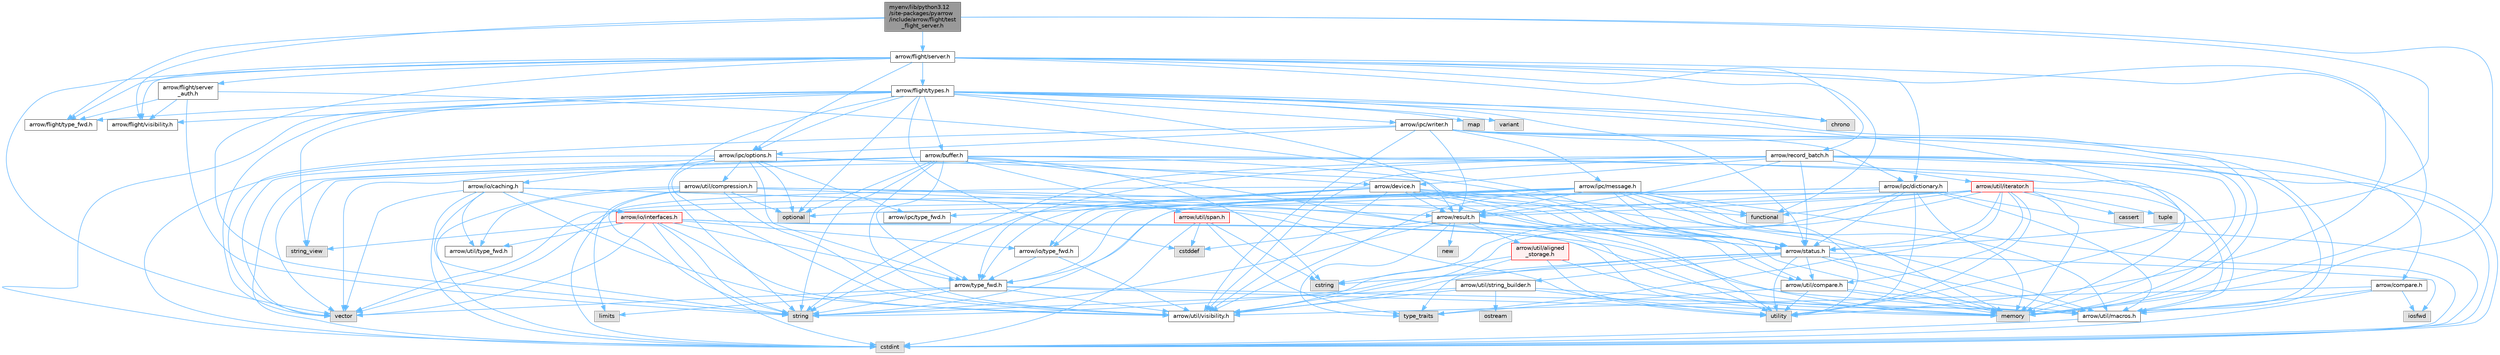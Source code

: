 digraph "myenv/lib/python3.12/site-packages/pyarrow/include/arrow/flight/test_flight_server.h"
{
 // LATEX_PDF_SIZE
  bgcolor="transparent";
  edge [fontname=Helvetica,fontsize=10,labelfontname=Helvetica,labelfontsize=10];
  node [fontname=Helvetica,fontsize=10,shape=box,height=0.2,width=0.4];
  Node1 [id="Node000001",label="myenv/lib/python3.12\l/site-packages/pyarrow\l/include/arrow/flight/test\l_flight_server.h",height=0.2,width=0.4,color="gray40", fillcolor="grey60", style="filled", fontcolor="black",tooltip=" "];
  Node1 -> Node2 [id="edge1_Node000001_Node000002",color="steelblue1",style="solid",tooltip=" "];
  Node2 [id="Node000002",label="memory",height=0.2,width=0.4,color="grey60", fillcolor="#E0E0E0", style="filled",tooltip=" "];
  Node1 -> Node3 [id="edge2_Node000001_Node000003",color="steelblue1",style="solid",tooltip=" "];
  Node3 [id="Node000003",label="arrow/flight/server.h",height=0.2,width=0.4,color="grey40", fillcolor="white", style="filled",URL="$server_8h.html",tooltip=" "];
  Node3 -> Node4 [id="edge3_Node000003_Node000004",color="steelblue1",style="solid",tooltip=" "];
  Node4 [id="Node000004",label="chrono",height=0.2,width=0.4,color="grey60", fillcolor="#E0E0E0", style="filled",tooltip=" "];
  Node3 -> Node5 [id="edge4_Node000003_Node000005",color="steelblue1",style="solid",tooltip=" "];
  Node5 [id="Node000005",label="functional",height=0.2,width=0.4,color="grey60", fillcolor="#E0E0E0", style="filled",tooltip=" "];
  Node3 -> Node2 [id="edge5_Node000003_Node000002",color="steelblue1",style="solid",tooltip=" "];
  Node3 -> Node6 [id="edge6_Node000003_Node000006",color="steelblue1",style="solid",tooltip=" "];
  Node6 [id="Node000006",label="string",height=0.2,width=0.4,color="grey60", fillcolor="#E0E0E0", style="filled",tooltip=" "];
  Node3 -> Node7 [id="edge7_Node000003_Node000007",color="steelblue1",style="solid",tooltip=" "];
  Node7 [id="Node000007",label="utility",height=0.2,width=0.4,color="grey60", fillcolor="#E0E0E0", style="filled",tooltip=" "];
  Node3 -> Node8 [id="edge8_Node000003_Node000008",color="steelblue1",style="solid",tooltip=" "];
  Node8 [id="Node000008",label="vector",height=0.2,width=0.4,color="grey60", fillcolor="#E0E0E0", style="filled",tooltip=" "];
  Node3 -> Node9 [id="edge9_Node000003_Node000009",color="steelblue1",style="solid",tooltip=" "];
  Node9 [id="Node000009",label="arrow/flight/server\l_auth.h",height=0.2,width=0.4,color="grey40", fillcolor="white", style="filled",URL="$server__auth_8h.html",tooltip=" "];
  Node9 -> Node6 [id="edge10_Node000009_Node000006",color="steelblue1",style="solid",tooltip=" "];
  Node9 -> Node10 [id="edge11_Node000009_Node000010",color="steelblue1",style="solid",tooltip=" "];
  Node10 [id="Node000010",label="arrow/flight/type_fwd.h",height=0.2,width=0.4,color="grey40", fillcolor="white", style="filled",URL="$arrow_2flight_2type__fwd_8h.html",tooltip=" "];
  Node9 -> Node11 [id="edge12_Node000009_Node000011",color="steelblue1",style="solid",tooltip=" "];
  Node11 [id="Node000011",label="arrow/flight/visibility.h",height=0.2,width=0.4,color="grey40", fillcolor="white", style="filled",URL="$include_2arrow_2flight_2visibility_8h.html",tooltip=" "];
  Node9 -> Node12 [id="edge13_Node000009_Node000012",color="steelblue1",style="solid",tooltip=" "];
  Node12 [id="Node000012",label="arrow/status.h",height=0.2,width=0.4,color="grey40", fillcolor="white", style="filled",URL="$status_8h.html",tooltip=" "];
  Node12 -> Node13 [id="edge14_Node000012_Node000013",color="steelblue1",style="solid",tooltip=" "];
  Node13 [id="Node000013",label="cstring",height=0.2,width=0.4,color="grey60", fillcolor="#E0E0E0", style="filled",tooltip=" "];
  Node12 -> Node14 [id="edge15_Node000012_Node000014",color="steelblue1",style="solid",tooltip=" "];
  Node14 [id="Node000014",label="iosfwd",height=0.2,width=0.4,color="grey60", fillcolor="#E0E0E0", style="filled",tooltip=" "];
  Node12 -> Node2 [id="edge16_Node000012_Node000002",color="steelblue1",style="solid",tooltip=" "];
  Node12 -> Node6 [id="edge17_Node000012_Node000006",color="steelblue1",style="solid",tooltip=" "];
  Node12 -> Node7 [id="edge18_Node000012_Node000007",color="steelblue1",style="solid",tooltip=" "];
  Node12 -> Node15 [id="edge19_Node000012_Node000015",color="steelblue1",style="solid",tooltip=" "];
  Node15 [id="Node000015",label="arrow/util/compare.h",height=0.2,width=0.4,color="grey40", fillcolor="white", style="filled",URL="$util_2compare_8h.html",tooltip=" "];
  Node15 -> Node2 [id="edge20_Node000015_Node000002",color="steelblue1",style="solid",tooltip=" "];
  Node15 -> Node16 [id="edge21_Node000015_Node000016",color="steelblue1",style="solid",tooltip=" "];
  Node16 [id="Node000016",label="type_traits",height=0.2,width=0.4,color="grey60", fillcolor="#E0E0E0", style="filled",tooltip=" "];
  Node15 -> Node7 [id="edge22_Node000015_Node000007",color="steelblue1",style="solid",tooltip=" "];
  Node15 -> Node17 [id="edge23_Node000015_Node000017",color="steelblue1",style="solid",tooltip=" "];
  Node17 [id="Node000017",label="arrow/util/macros.h",height=0.2,width=0.4,color="grey40", fillcolor="white", style="filled",URL="$macros_8h.html",tooltip=" "];
  Node17 -> Node18 [id="edge24_Node000017_Node000018",color="steelblue1",style="solid",tooltip=" "];
  Node18 [id="Node000018",label="cstdint",height=0.2,width=0.4,color="grey60", fillcolor="#E0E0E0", style="filled",tooltip=" "];
  Node12 -> Node17 [id="edge25_Node000012_Node000017",color="steelblue1",style="solid",tooltip=" "];
  Node12 -> Node19 [id="edge26_Node000012_Node000019",color="steelblue1",style="solid",tooltip=" "];
  Node19 [id="Node000019",label="arrow/util/string_builder.h",height=0.2,width=0.4,color="grey40", fillcolor="white", style="filled",URL="$string__builder_8h.html",tooltip=" "];
  Node19 -> Node2 [id="edge27_Node000019_Node000002",color="steelblue1",style="solid",tooltip=" "];
  Node19 -> Node20 [id="edge28_Node000019_Node000020",color="steelblue1",style="solid",tooltip=" "];
  Node20 [id="Node000020",label="ostream",height=0.2,width=0.4,color="grey60", fillcolor="#E0E0E0", style="filled",tooltip=" "];
  Node19 -> Node6 [id="edge29_Node000019_Node000006",color="steelblue1",style="solid",tooltip=" "];
  Node19 -> Node7 [id="edge30_Node000019_Node000007",color="steelblue1",style="solid",tooltip=" "];
  Node19 -> Node21 [id="edge31_Node000019_Node000021",color="steelblue1",style="solid",tooltip=" "];
  Node21 [id="Node000021",label="arrow/util/visibility.h",height=0.2,width=0.4,color="grey40", fillcolor="white", style="filled",URL="$include_2arrow_2util_2visibility_8h.html",tooltip=" "];
  Node12 -> Node21 [id="edge32_Node000012_Node000021",color="steelblue1",style="solid",tooltip=" "];
  Node3 -> Node10 [id="edge33_Node000003_Node000010",color="steelblue1",style="solid",tooltip=" "];
  Node3 -> Node22 [id="edge34_Node000003_Node000022",color="steelblue1",style="solid",tooltip=" "];
  Node22 [id="Node000022",label="arrow/flight/types.h",height=0.2,width=0.4,color="grey40", fillcolor="white", style="filled",URL="$arrow_2flight_2types_8h.html",tooltip=" "];
  Node22 -> Node4 [id="edge35_Node000022_Node000004",color="steelblue1",style="solid",tooltip=" "];
  Node22 -> Node23 [id="edge36_Node000022_Node000023",color="steelblue1",style="solid",tooltip=" "];
  Node23 [id="Node000023",label="cstddef",height=0.2,width=0.4,color="grey60", fillcolor="#E0E0E0", style="filled",tooltip=" "];
  Node22 -> Node18 [id="edge37_Node000022_Node000018",color="steelblue1",style="solid",tooltip=" "];
  Node22 -> Node24 [id="edge38_Node000022_Node000024",color="steelblue1",style="solid",tooltip=" "];
  Node24 [id="Node000024",label="map",height=0.2,width=0.4,color="grey60", fillcolor="#E0E0E0", style="filled",tooltip=" "];
  Node22 -> Node2 [id="edge39_Node000022_Node000002",color="steelblue1",style="solid",tooltip=" "];
  Node22 -> Node25 [id="edge40_Node000022_Node000025",color="steelblue1",style="solid",tooltip=" "];
  Node25 [id="Node000025",label="optional",height=0.2,width=0.4,color="grey60", fillcolor="#E0E0E0", style="filled",tooltip=" "];
  Node22 -> Node6 [id="edge41_Node000022_Node000006",color="steelblue1",style="solid",tooltip=" "];
  Node22 -> Node26 [id="edge42_Node000022_Node000026",color="steelblue1",style="solid",tooltip=" "];
  Node26 [id="Node000026",label="string_view",height=0.2,width=0.4,color="grey60", fillcolor="#E0E0E0", style="filled",tooltip=" "];
  Node22 -> Node7 [id="edge43_Node000022_Node000007",color="steelblue1",style="solid",tooltip=" "];
  Node22 -> Node27 [id="edge44_Node000022_Node000027",color="steelblue1",style="solid",tooltip=" "];
  Node27 [id="Node000027",label="variant",height=0.2,width=0.4,color="grey60", fillcolor="#E0E0E0", style="filled",tooltip=" "];
  Node22 -> Node8 [id="edge45_Node000022_Node000008",color="steelblue1",style="solid",tooltip=" "];
  Node22 -> Node28 [id="edge46_Node000022_Node000028",color="steelblue1",style="solid",tooltip=" "];
  Node28 [id="Node000028",label="arrow/buffer.h",height=0.2,width=0.4,color="grey40", fillcolor="white", style="filled",URL="$buffer_8h.html",tooltip=" "];
  Node28 -> Node18 [id="edge47_Node000028_Node000018",color="steelblue1",style="solid",tooltip=" "];
  Node28 -> Node13 [id="edge48_Node000028_Node000013",color="steelblue1",style="solid",tooltip=" "];
  Node28 -> Node2 [id="edge49_Node000028_Node000002",color="steelblue1",style="solid",tooltip=" "];
  Node28 -> Node25 [id="edge50_Node000028_Node000025",color="steelblue1",style="solid",tooltip=" "];
  Node28 -> Node6 [id="edge51_Node000028_Node000006",color="steelblue1",style="solid",tooltip=" "];
  Node28 -> Node26 [id="edge52_Node000028_Node000026",color="steelblue1",style="solid",tooltip=" "];
  Node28 -> Node7 [id="edge53_Node000028_Node000007",color="steelblue1",style="solid",tooltip=" "];
  Node28 -> Node8 [id="edge54_Node000028_Node000008",color="steelblue1",style="solid",tooltip=" "];
  Node28 -> Node29 [id="edge55_Node000028_Node000029",color="steelblue1",style="solid",tooltip=" "];
  Node29 [id="Node000029",label="arrow/device.h",height=0.2,width=0.4,color="grey40", fillcolor="white", style="filled",URL="$device_8h.html",tooltip=" "];
  Node29 -> Node18 [id="edge56_Node000029_Node000018",color="steelblue1",style="solid",tooltip=" "];
  Node29 -> Node5 [id="edge57_Node000029_Node000005",color="steelblue1",style="solid",tooltip=" "];
  Node29 -> Node2 [id="edge58_Node000029_Node000002",color="steelblue1",style="solid",tooltip=" "];
  Node29 -> Node6 [id="edge59_Node000029_Node000006",color="steelblue1",style="solid",tooltip=" "];
  Node29 -> Node30 [id="edge60_Node000029_Node000030",color="steelblue1",style="solid",tooltip=" "];
  Node30 [id="Node000030",label="arrow/io/type_fwd.h",height=0.2,width=0.4,color="grey40", fillcolor="white", style="filled",URL="$arrow_2io_2type__fwd_8h.html",tooltip=" "];
  Node30 -> Node31 [id="edge61_Node000030_Node000031",color="steelblue1",style="solid",tooltip=" "];
  Node31 [id="Node000031",label="arrow/type_fwd.h",height=0.2,width=0.4,color="grey40", fillcolor="white", style="filled",URL="$arrow_2type__fwd_8h.html",tooltip=" "];
  Node31 -> Node32 [id="edge62_Node000031_Node000032",color="steelblue1",style="solid",tooltip=" "];
  Node32 [id="Node000032",label="limits",height=0.2,width=0.4,color="grey60", fillcolor="#E0E0E0", style="filled",tooltip=" "];
  Node31 -> Node2 [id="edge63_Node000031_Node000002",color="steelblue1",style="solid",tooltip=" "];
  Node31 -> Node6 [id="edge64_Node000031_Node000006",color="steelblue1",style="solid",tooltip=" "];
  Node31 -> Node8 [id="edge65_Node000031_Node000008",color="steelblue1",style="solid",tooltip=" "];
  Node31 -> Node17 [id="edge66_Node000031_Node000017",color="steelblue1",style="solid",tooltip=" "];
  Node31 -> Node21 [id="edge67_Node000031_Node000021",color="steelblue1",style="solid",tooltip=" "];
  Node30 -> Node21 [id="edge68_Node000030_Node000021",color="steelblue1",style="solid",tooltip=" "];
  Node29 -> Node33 [id="edge69_Node000029_Node000033",color="steelblue1",style="solid",tooltip=" "];
  Node33 [id="Node000033",label="arrow/result.h",height=0.2,width=0.4,color="grey40", fillcolor="white", style="filled",URL="$result_8h.html",tooltip=" "];
  Node33 -> Node23 [id="edge70_Node000033_Node000023",color="steelblue1",style="solid",tooltip=" "];
  Node33 -> Node34 [id="edge71_Node000033_Node000034",color="steelblue1",style="solid",tooltip=" "];
  Node34 [id="Node000034",label="new",height=0.2,width=0.4,color="grey60", fillcolor="#E0E0E0", style="filled",tooltip=" "];
  Node33 -> Node6 [id="edge72_Node000033_Node000006",color="steelblue1",style="solid",tooltip=" "];
  Node33 -> Node16 [id="edge73_Node000033_Node000016",color="steelblue1",style="solid",tooltip=" "];
  Node33 -> Node7 [id="edge74_Node000033_Node000007",color="steelblue1",style="solid",tooltip=" "];
  Node33 -> Node12 [id="edge75_Node000033_Node000012",color="steelblue1",style="solid",tooltip=" "];
  Node33 -> Node35 [id="edge76_Node000033_Node000035",color="steelblue1",style="solid",tooltip=" "];
  Node35 [id="Node000035",label="arrow/util/aligned\l_storage.h",height=0.2,width=0.4,color="red", fillcolor="#FFF0F0", style="filled",URL="$aligned__storage_8h.html",tooltip=" "];
  Node35 -> Node13 [id="edge77_Node000035_Node000013",color="steelblue1",style="solid",tooltip=" "];
  Node35 -> Node16 [id="edge78_Node000035_Node000016",color="steelblue1",style="solid",tooltip=" "];
  Node35 -> Node7 [id="edge79_Node000035_Node000007",color="steelblue1",style="solid",tooltip=" "];
  Node35 -> Node17 [id="edge80_Node000035_Node000017",color="steelblue1",style="solid",tooltip=" "];
  Node33 -> Node15 [id="edge81_Node000033_Node000015",color="steelblue1",style="solid",tooltip=" "];
  Node29 -> Node12 [id="edge82_Node000029_Node000012",color="steelblue1",style="solid",tooltip=" "];
  Node29 -> Node31 [id="edge83_Node000029_Node000031",color="steelblue1",style="solid",tooltip=" "];
  Node29 -> Node15 [id="edge84_Node000029_Node000015",color="steelblue1",style="solid",tooltip=" "];
  Node29 -> Node17 [id="edge85_Node000029_Node000017",color="steelblue1",style="solid",tooltip=" "];
  Node29 -> Node21 [id="edge86_Node000029_Node000021",color="steelblue1",style="solid",tooltip=" "];
  Node28 -> Node12 [id="edge87_Node000028_Node000012",color="steelblue1",style="solid",tooltip=" "];
  Node28 -> Node31 [id="edge88_Node000028_Node000031",color="steelblue1",style="solid",tooltip=" "];
  Node28 -> Node17 [id="edge89_Node000028_Node000017",color="steelblue1",style="solid",tooltip=" "];
  Node28 -> Node37 [id="edge90_Node000028_Node000037",color="steelblue1",style="solid",tooltip=" "];
  Node37 [id="Node000037",label="arrow/util/span.h",height=0.2,width=0.4,color="red", fillcolor="#FFF0F0", style="filled",URL="$span_8h.html",tooltip=" "];
  Node37 -> Node23 [id="edge91_Node000037_Node000023",color="steelblue1",style="solid",tooltip=" "];
  Node37 -> Node18 [id="edge92_Node000037_Node000018",color="steelblue1",style="solid",tooltip=" "];
  Node37 -> Node13 [id="edge93_Node000037_Node000013",color="steelblue1",style="solid",tooltip=" "];
  Node37 -> Node16 [id="edge94_Node000037_Node000016",color="steelblue1",style="solid",tooltip=" "];
  Node28 -> Node21 [id="edge95_Node000028_Node000021",color="steelblue1",style="solid",tooltip=" "];
  Node22 -> Node10 [id="edge96_Node000022_Node000010",color="steelblue1",style="solid",tooltip=" "];
  Node22 -> Node11 [id="edge97_Node000022_Node000011",color="steelblue1",style="solid",tooltip=" "];
  Node22 -> Node39 [id="edge98_Node000022_Node000039",color="steelblue1",style="solid",tooltip=" "];
  Node39 [id="Node000039",label="arrow/ipc/options.h",height=0.2,width=0.4,color="grey40", fillcolor="white", style="filled",URL="$ipc_2options_8h.html",tooltip=" "];
  Node39 -> Node18 [id="edge99_Node000039_Node000018",color="steelblue1",style="solid",tooltip=" "];
  Node39 -> Node25 [id="edge100_Node000039_Node000025",color="steelblue1",style="solid",tooltip=" "];
  Node39 -> Node8 [id="edge101_Node000039_Node000008",color="steelblue1",style="solid",tooltip=" "];
  Node39 -> Node40 [id="edge102_Node000039_Node000040",color="steelblue1",style="solid",tooltip=" "];
  Node40 [id="Node000040",label="arrow/io/caching.h",height=0.2,width=0.4,color="grey40", fillcolor="white", style="filled",URL="$caching_8h.html",tooltip=" "];
  Node40 -> Node18 [id="edge103_Node000040_Node000018",color="steelblue1",style="solid",tooltip=" "];
  Node40 -> Node2 [id="edge104_Node000040_Node000002",color="steelblue1",style="solid",tooltip=" "];
  Node40 -> Node6 [id="edge105_Node000040_Node000006",color="steelblue1",style="solid",tooltip=" "];
  Node40 -> Node7 [id="edge106_Node000040_Node000007",color="steelblue1",style="solid",tooltip=" "];
  Node40 -> Node8 [id="edge107_Node000040_Node000008",color="steelblue1",style="solid",tooltip=" "];
  Node40 -> Node41 [id="edge108_Node000040_Node000041",color="steelblue1",style="solid",tooltip=" "];
  Node41 [id="Node000041",label="arrow/io/interfaces.h",height=0.2,width=0.4,color="red", fillcolor="#FFF0F0", style="filled",URL="$interfaces_8h.html",tooltip=" "];
  Node41 -> Node18 [id="edge109_Node000041_Node000018",color="steelblue1",style="solid",tooltip=" "];
  Node41 -> Node2 [id="edge110_Node000041_Node000002",color="steelblue1",style="solid",tooltip=" "];
  Node41 -> Node6 [id="edge111_Node000041_Node000006",color="steelblue1",style="solid",tooltip=" "];
  Node41 -> Node26 [id="edge112_Node000041_Node000026",color="steelblue1",style="solid",tooltip=" "];
  Node41 -> Node8 [id="edge113_Node000041_Node000008",color="steelblue1",style="solid",tooltip=" "];
  Node41 -> Node30 [id="edge114_Node000041_Node000030",color="steelblue1",style="solid",tooltip=" "];
  Node41 -> Node31 [id="edge115_Node000041_Node000031",color="steelblue1",style="solid",tooltip=" "];
  Node41 -> Node17 [id="edge116_Node000041_Node000017",color="steelblue1",style="solid",tooltip=" "];
  Node41 -> Node43 [id="edge117_Node000041_Node000043",color="steelblue1",style="solid",tooltip=" "];
  Node43 [id="Node000043",label="arrow/util/type_fwd.h",height=0.2,width=0.4,color="grey40", fillcolor="white", style="filled",URL="$arrow_2util_2type__fwd_8h.html",tooltip=" "];
  Node41 -> Node21 [id="edge118_Node000041_Node000021",color="steelblue1",style="solid",tooltip=" "];
  Node40 -> Node43 [id="edge119_Node000040_Node000043",color="steelblue1",style="solid",tooltip=" "];
  Node40 -> Node21 [id="edge120_Node000040_Node000021",color="steelblue1",style="solid",tooltip=" "];
  Node39 -> Node44 [id="edge121_Node000039_Node000044",color="steelblue1",style="solid",tooltip=" "];
  Node44 [id="Node000044",label="arrow/ipc/type_fwd.h",height=0.2,width=0.4,color="grey40", fillcolor="white", style="filled",URL="$arrow_2ipc_2type__fwd_8h.html",tooltip=" "];
  Node39 -> Node12 [id="edge122_Node000039_Node000012",color="steelblue1",style="solid",tooltip=" "];
  Node39 -> Node31 [id="edge123_Node000039_Node000031",color="steelblue1",style="solid",tooltip=" "];
  Node39 -> Node45 [id="edge124_Node000039_Node000045",color="steelblue1",style="solid",tooltip=" "];
  Node45 [id="Node000045",label="arrow/util/compression.h",height=0.2,width=0.4,color="grey40", fillcolor="white", style="filled",URL="$compression_8h.html",tooltip=" "];
  Node45 -> Node18 [id="edge125_Node000045_Node000018",color="steelblue1",style="solid",tooltip=" "];
  Node45 -> Node32 [id="edge126_Node000045_Node000032",color="steelblue1",style="solid",tooltip=" "];
  Node45 -> Node2 [id="edge127_Node000045_Node000002",color="steelblue1",style="solid",tooltip=" "];
  Node45 -> Node25 [id="edge128_Node000045_Node000025",color="steelblue1",style="solid",tooltip=" "];
  Node45 -> Node6 [id="edge129_Node000045_Node000006",color="steelblue1",style="solid",tooltip=" "];
  Node45 -> Node33 [id="edge130_Node000045_Node000033",color="steelblue1",style="solid",tooltip=" "];
  Node45 -> Node12 [id="edge131_Node000045_Node000012",color="steelblue1",style="solid",tooltip=" "];
  Node45 -> Node43 [id="edge132_Node000045_Node000043",color="steelblue1",style="solid",tooltip=" "];
  Node45 -> Node21 [id="edge133_Node000045_Node000021",color="steelblue1",style="solid",tooltip=" "];
  Node39 -> Node21 [id="edge134_Node000039_Node000021",color="steelblue1",style="solid",tooltip=" "];
  Node22 -> Node46 [id="edge135_Node000022_Node000046",color="steelblue1",style="solid",tooltip=" "];
  Node46 [id="Node000046",label="arrow/ipc/writer.h",height=0.2,width=0.4,color="grey40", fillcolor="white", style="filled",URL="$arrow_2ipc_2writer_8h.html",tooltip=" "];
  Node46 -> Node18 [id="edge136_Node000046_Node000018",color="steelblue1",style="solid",tooltip=" "];
  Node46 -> Node2 [id="edge137_Node000046_Node000002",color="steelblue1",style="solid",tooltip=" "];
  Node46 -> Node8 [id="edge138_Node000046_Node000008",color="steelblue1",style="solid",tooltip=" "];
  Node46 -> Node47 [id="edge139_Node000046_Node000047",color="steelblue1",style="solid",tooltip=" "];
  Node47 [id="Node000047",label="arrow/ipc/dictionary.h",height=0.2,width=0.4,color="grey40", fillcolor="white", style="filled",URL="$dictionary_8h.html",tooltip=" "];
  Node47 -> Node18 [id="edge140_Node000047_Node000018",color="steelblue1",style="solid",tooltip=" "];
  Node47 -> Node2 [id="edge141_Node000047_Node000002",color="steelblue1",style="solid",tooltip=" "];
  Node47 -> Node7 [id="edge142_Node000047_Node000007",color="steelblue1",style="solid",tooltip=" "];
  Node47 -> Node8 [id="edge143_Node000047_Node000008",color="steelblue1",style="solid",tooltip=" "];
  Node47 -> Node33 [id="edge144_Node000047_Node000033",color="steelblue1",style="solid",tooltip=" "];
  Node47 -> Node12 [id="edge145_Node000047_Node000012",color="steelblue1",style="solid",tooltip=" "];
  Node47 -> Node31 [id="edge146_Node000047_Node000031",color="steelblue1",style="solid",tooltip=" "];
  Node47 -> Node17 [id="edge147_Node000047_Node000017",color="steelblue1",style="solid",tooltip=" "];
  Node47 -> Node21 [id="edge148_Node000047_Node000021",color="steelblue1",style="solid",tooltip=" "];
  Node46 -> Node48 [id="edge149_Node000046_Node000048",color="steelblue1",style="solid",tooltip=" "];
  Node48 [id="Node000048",label="arrow/ipc/message.h",height=0.2,width=0.4,color="grey40", fillcolor="white", style="filled",URL="$message_8h.html",tooltip=" "];
  Node48 -> Node18 [id="edge150_Node000048_Node000018",color="steelblue1",style="solid",tooltip=" "];
  Node48 -> Node5 [id="edge151_Node000048_Node000005",color="steelblue1",style="solid",tooltip=" "];
  Node48 -> Node2 [id="edge152_Node000048_Node000002",color="steelblue1",style="solid",tooltip=" "];
  Node48 -> Node6 [id="edge153_Node000048_Node000006",color="steelblue1",style="solid",tooltip=" "];
  Node48 -> Node7 [id="edge154_Node000048_Node000007",color="steelblue1",style="solid",tooltip=" "];
  Node48 -> Node30 [id="edge155_Node000048_Node000030",color="steelblue1",style="solid",tooltip=" "];
  Node48 -> Node44 [id="edge156_Node000048_Node000044",color="steelblue1",style="solid",tooltip=" "];
  Node48 -> Node33 [id="edge157_Node000048_Node000033",color="steelblue1",style="solid",tooltip=" "];
  Node48 -> Node12 [id="edge158_Node000048_Node000012",color="steelblue1",style="solid",tooltip=" "];
  Node48 -> Node31 [id="edge159_Node000048_Node000031",color="steelblue1",style="solid",tooltip=" "];
  Node48 -> Node17 [id="edge160_Node000048_Node000017",color="steelblue1",style="solid",tooltip=" "];
  Node48 -> Node21 [id="edge161_Node000048_Node000021",color="steelblue1",style="solid",tooltip=" "];
  Node46 -> Node39 [id="edge162_Node000046_Node000039",color="steelblue1",style="solid",tooltip=" "];
  Node46 -> Node33 [id="edge163_Node000046_Node000033",color="steelblue1",style="solid",tooltip=" "];
  Node46 -> Node17 [id="edge164_Node000046_Node000017",color="steelblue1",style="solid",tooltip=" "];
  Node46 -> Node21 [id="edge165_Node000046_Node000021",color="steelblue1",style="solid",tooltip=" "];
  Node22 -> Node33 [id="edge166_Node000022_Node000033",color="steelblue1",style="solid",tooltip=" "];
  Node22 -> Node12 [id="edge167_Node000022_Node000012",color="steelblue1",style="solid",tooltip=" "];
  Node3 -> Node11 [id="edge168_Node000003_Node000011",color="steelblue1",style="solid",tooltip=" "];
  Node3 -> Node47 [id="edge169_Node000003_Node000047",color="steelblue1",style="solid",tooltip=" "];
  Node3 -> Node39 [id="edge170_Node000003_Node000039",color="steelblue1",style="solid",tooltip=" "];
  Node3 -> Node49 [id="edge171_Node000003_Node000049",color="steelblue1",style="solid",tooltip=" "];
  Node49 [id="Node000049",label="arrow/record_batch.h",height=0.2,width=0.4,color="grey40", fillcolor="white", style="filled",URL="$record__batch_8h.html",tooltip=" "];
  Node49 -> Node18 [id="edge172_Node000049_Node000018",color="steelblue1",style="solid",tooltip=" "];
  Node49 -> Node2 [id="edge173_Node000049_Node000002",color="steelblue1",style="solid",tooltip=" "];
  Node49 -> Node6 [id="edge174_Node000049_Node000006",color="steelblue1",style="solid",tooltip=" "];
  Node49 -> Node8 [id="edge175_Node000049_Node000008",color="steelblue1",style="solid",tooltip=" "];
  Node49 -> Node50 [id="edge176_Node000049_Node000050",color="steelblue1",style="solid",tooltip=" "];
  Node50 [id="Node000050",label="arrow/compare.h",height=0.2,width=0.4,color="grey40", fillcolor="white", style="filled",URL="$compare_8h.html",tooltip=" "];
  Node50 -> Node18 [id="edge177_Node000050_Node000018",color="steelblue1",style="solid",tooltip=" "];
  Node50 -> Node14 [id="edge178_Node000050_Node000014",color="steelblue1",style="solid",tooltip=" "];
  Node50 -> Node17 [id="edge179_Node000050_Node000017",color="steelblue1",style="solid",tooltip=" "];
  Node50 -> Node21 [id="edge180_Node000050_Node000021",color="steelblue1",style="solid",tooltip=" "];
  Node49 -> Node29 [id="edge181_Node000049_Node000029",color="steelblue1",style="solid",tooltip=" "];
  Node49 -> Node33 [id="edge182_Node000049_Node000033",color="steelblue1",style="solid",tooltip=" "];
  Node49 -> Node12 [id="edge183_Node000049_Node000012",color="steelblue1",style="solid",tooltip=" "];
  Node49 -> Node31 [id="edge184_Node000049_Node000031",color="steelblue1",style="solid",tooltip=" "];
  Node49 -> Node51 [id="edge185_Node000049_Node000051",color="steelblue1",style="solid",tooltip=" "];
  Node51 [id="Node000051",label="arrow/util/iterator.h",height=0.2,width=0.4,color="red", fillcolor="#FFF0F0", style="filled",URL="$iterator_8h.html",tooltip=" "];
  Node51 -> Node52 [id="edge186_Node000051_Node000052",color="steelblue1",style="solid",tooltip=" "];
  Node52 [id="Node000052",label="cassert",height=0.2,width=0.4,color="grey60", fillcolor="#E0E0E0", style="filled",tooltip=" "];
  Node51 -> Node5 [id="edge187_Node000051_Node000005",color="steelblue1",style="solid",tooltip=" "];
  Node51 -> Node2 [id="edge188_Node000051_Node000002",color="steelblue1",style="solid",tooltip=" "];
  Node51 -> Node25 [id="edge189_Node000051_Node000025",color="steelblue1",style="solid",tooltip=" "];
  Node51 -> Node53 [id="edge190_Node000051_Node000053",color="steelblue1",style="solid",tooltip=" "];
  Node53 [id="Node000053",label="tuple",height=0.2,width=0.4,color="grey60", fillcolor="#E0E0E0", style="filled",tooltip=" "];
  Node51 -> Node16 [id="edge191_Node000051_Node000016",color="steelblue1",style="solid",tooltip=" "];
  Node51 -> Node7 [id="edge192_Node000051_Node000007",color="steelblue1",style="solid",tooltip=" "];
  Node51 -> Node8 [id="edge193_Node000051_Node000008",color="steelblue1",style="solid",tooltip=" "];
  Node51 -> Node33 [id="edge194_Node000051_Node000033",color="steelblue1",style="solid",tooltip=" "];
  Node51 -> Node12 [id="edge195_Node000051_Node000012",color="steelblue1",style="solid",tooltip=" "];
  Node51 -> Node15 [id="edge196_Node000051_Node000015",color="steelblue1",style="solid",tooltip=" "];
  Node51 -> Node17 [id="edge197_Node000051_Node000017",color="steelblue1",style="solid",tooltip=" "];
  Node51 -> Node21 [id="edge198_Node000051_Node000021",color="steelblue1",style="solid",tooltip=" "];
  Node49 -> Node17 [id="edge199_Node000049_Node000017",color="steelblue1",style="solid",tooltip=" "];
  Node49 -> Node21 [id="edge200_Node000049_Node000021",color="steelblue1",style="solid",tooltip=" "];
  Node1 -> Node10 [id="edge201_Node000001_Node000010",color="steelblue1",style="solid",tooltip=" "];
  Node1 -> Node11 [id="edge202_Node000001_Node000011",color="steelblue1",style="solid",tooltip=" "];
  Node1 -> Node12 [id="edge203_Node000001_Node000012",color="steelblue1",style="solid",tooltip=" "];
}
